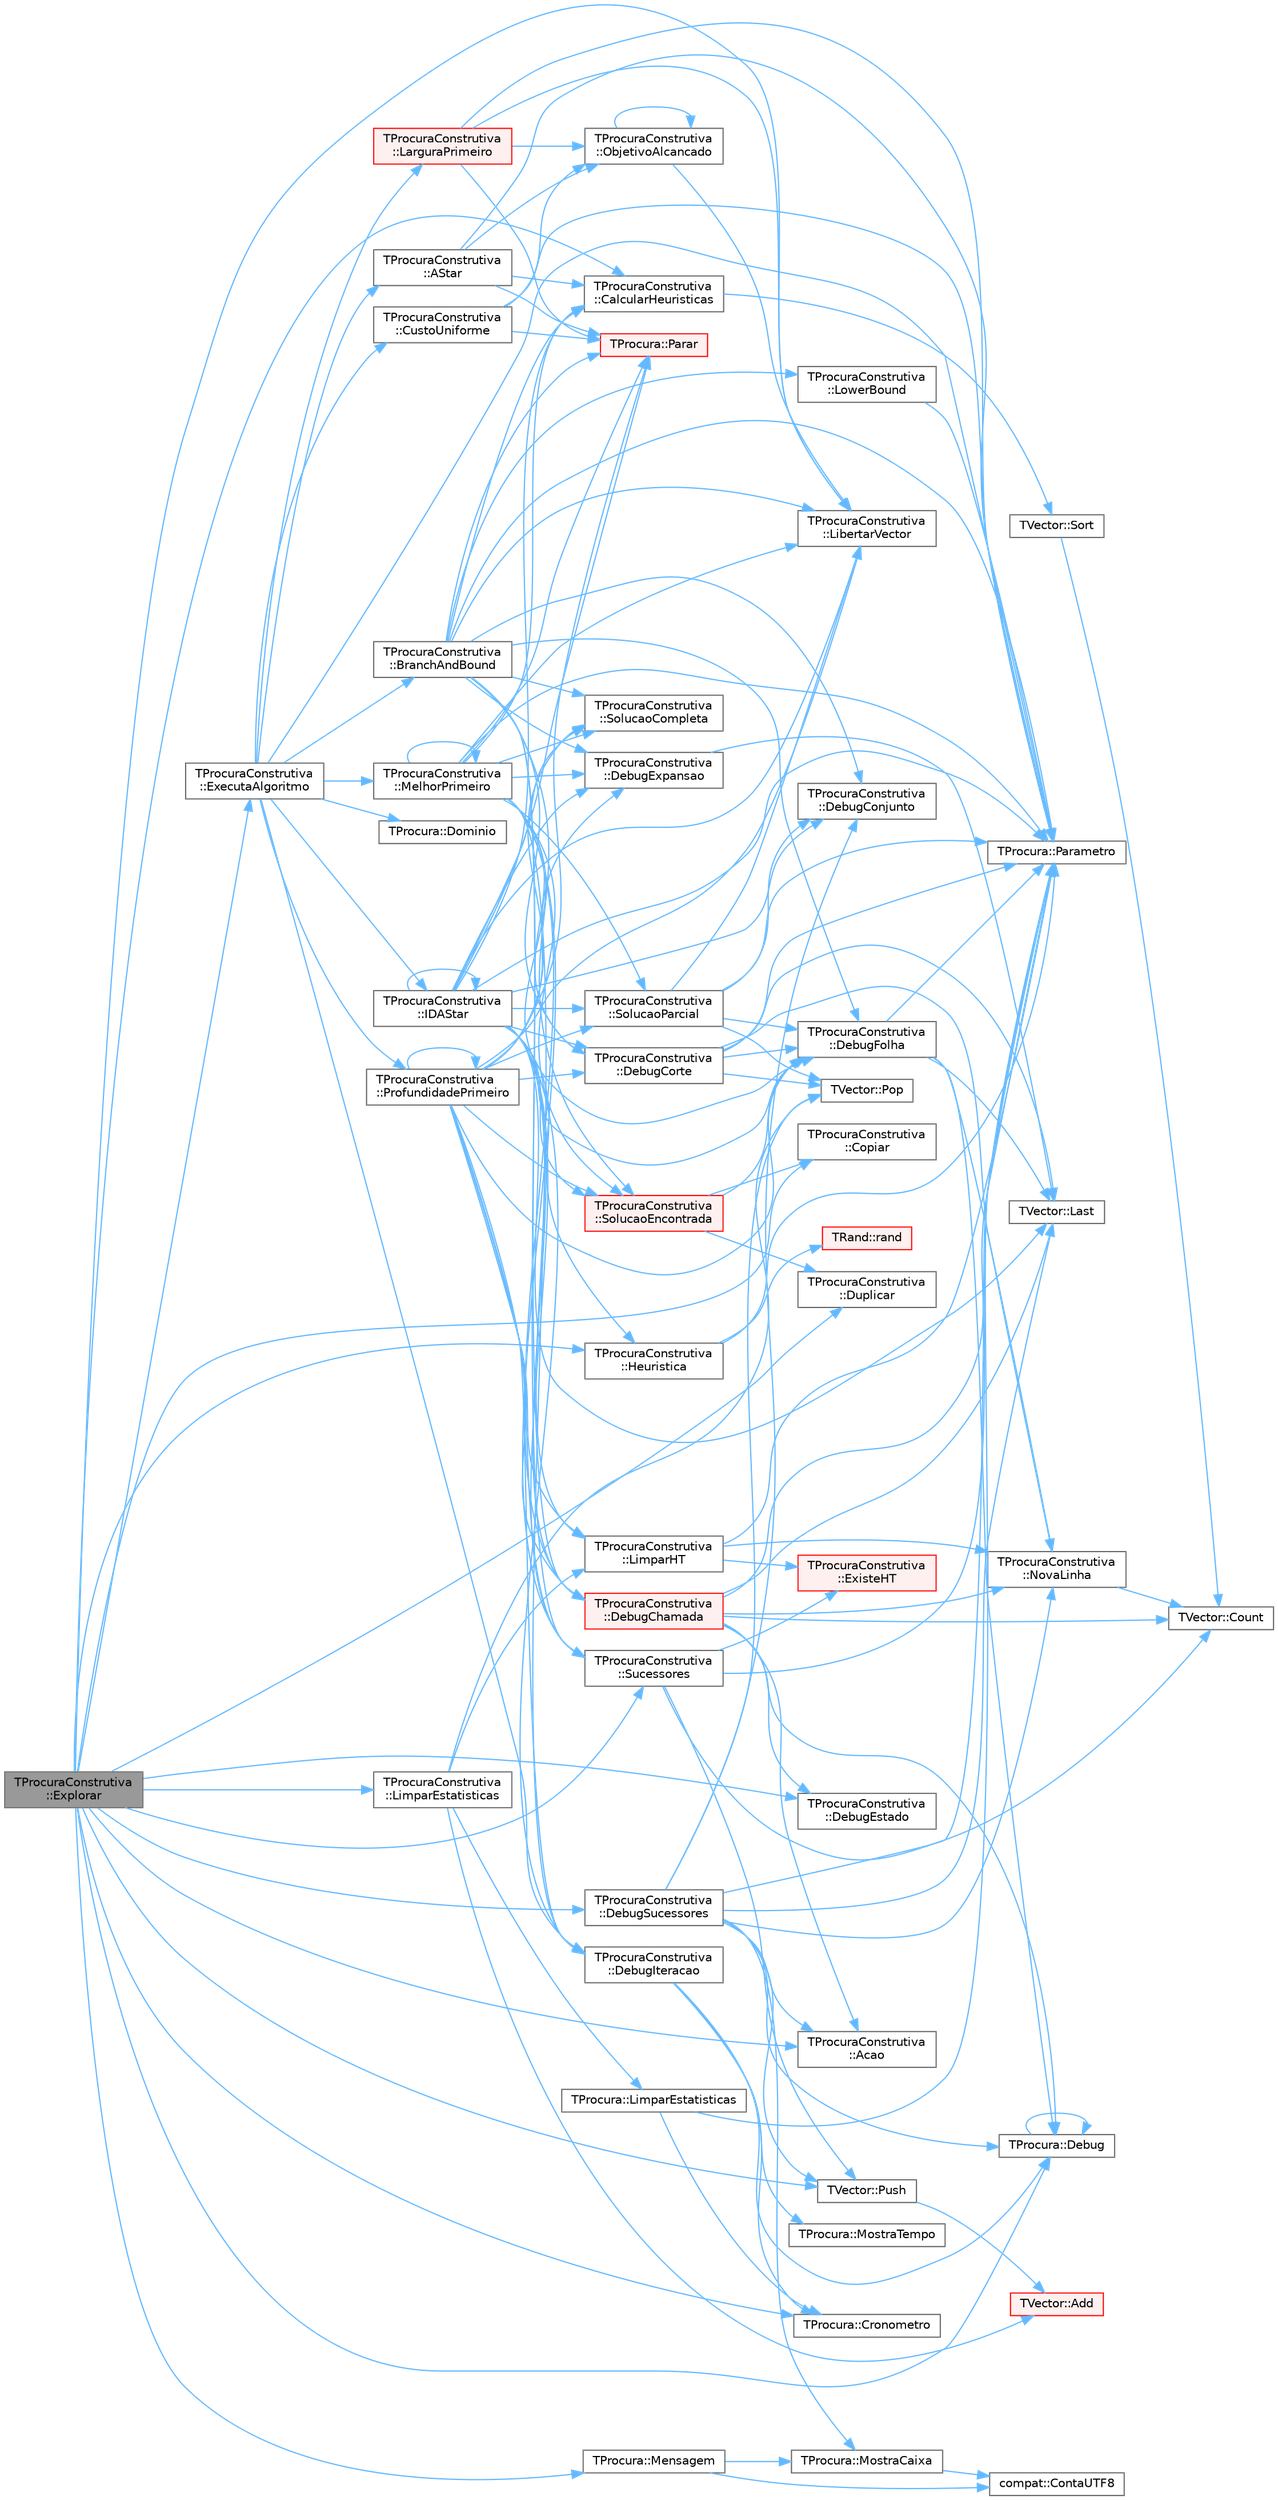 digraph "TProcuraConstrutiva::Explorar"
{
 // LATEX_PDF_SIZE
  bgcolor="transparent";
  edge [fontname=Helvetica,fontsize=10,labelfontname=Helvetica,labelfontsize=10];
  node [fontname=Helvetica,fontsize=10,shape=box,height=0.2,width=0.4];
  rankdir="LR";
  Node1 [id="Node000001",label="TProcuraConstrutiva\l::Explorar",height=0.2,width=0.4,color="gray40", fillcolor="grey60", style="filled", fontcolor="black",tooltip="definir para explorar manualmente os dados (não definido em TProcura, apenas em TProcuraConstrutiva)"];
  Node1 -> Node2 [id="edge1_Node000001_Node000002",color="steelblue1",style="solid",tooltip=" "];
  Node2 [id="Node000002",label="TProcuraConstrutiva\l::Acao",height=0.2,width=0.4,color="grey40", fillcolor="white", style="filled",URL="$group__RedefinicaoSugerida.html#gacbc6e34f3a403d26d806f37b5cd739f6",tooltip="Retorna a ação (movimento, passo, jogada, lance, etc.) que gerou o sucessor."];
  Node1 -> Node3 [id="edge2_Node000001_Node000003",color="steelblue1",style="solid",tooltip=" "];
  Node3 [id="Node000003",label="TProcuraConstrutiva\l::CalcularHeuristicas",height=0.2,width=0.4,color="grey40", fillcolor="white", style="filled",URL="$classTProcuraConstrutiva.html#a640e74c9b6cd340761db671438ad679e",tooltip=" "];
  Node3 -> Node4 [id="edge3_Node000003_Node000004",color="steelblue1",style="solid",tooltip=" "];
  Node4 [id="Node000004",label="TVector::Sort",height=0.2,width=0.4,color="grey40", fillcolor="white", style="filled",URL="$classTVector.html#a6006a477a6794ac80c97cc35c8925699",tooltip="Ordena todo o vetor, opcionalmente devolvendo índices ordenados."];
  Node4 -> Node5 [id="edge4_Node000004_Node000005",color="steelblue1",style="solid",tooltip=" "];
  Node5 [id="Node000005",label="TVector::Count",height=0.2,width=0.4,color="grey40", fillcolor="white", style="filled",URL="$classTVector.html#ac3c744d84543ca6e32859eb7dfccfeef",tooltip=" "];
  Node1 -> Node6 [id="edge5_Node000001_Node000006",color="steelblue1",style="solid",tooltip=" "];
  Node6 [id="Node000006",label="TProcuraConstrutiva\l::Copiar",height=0.2,width=0.4,color="grey40", fillcolor="white", style="filled",URL="$group__RedefinicaoMandatoria.html#ga92eb7af76e68a20fe542afb459e7d642",tooltip="Fica com uma cópia do objecto."];
  Node1 -> Node7 [id="edge6_Node000001_Node000007",color="steelblue1",style="solid",tooltip=" "];
  Node7 [id="Node000007",label="TProcura::Cronometro",height=0.2,width=0.4,color="grey40", fillcolor="white", style="filled",URL="$classTProcura.html#adb09aa964fe750da7a383318cd0f48a0",tooltip="retorna o tempo em segundos desde que o cronómetro foi inicializado"];
  Node1 -> Node8 [id="edge7_Node000001_Node000008",color="steelblue1",style="solid",tooltip=" "];
  Node8 [id="Node000008",label="TProcura::Debug",height=0.2,width=0.4,color="grey40", fillcolor="white", style="filled",URL="$classTProcura.html#a0c5676c1b54ab6bdc1045b98aeafe456",tooltip="Mostra o estado no ecrã, para debug."];
  Node8 -> Node8 [id="edge8_Node000008_Node000008",color="steelblue1",style="solid",tooltip=" "];
  Node1 -> Node9 [id="edge9_Node000001_Node000009",color="steelblue1",style="solid",tooltip=" "];
  Node9 [id="Node000009",label="TProcuraConstrutiva\l::DebugEstado",height=0.2,width=0.4,color="grey40", fillcolor="white", style="filled",URL="$classTProcuraConstrutiva.html#a087454e58b5b8a30b2825ce44b007ae4",tooltip=" "];
  Node1 -> Node10 [id="edge10_Node000001_Node000010",color="steelblue1",style="solid",tooltip=" "];
  Node10 [id="Node000010",label="TProcuraConstrutiva\l::DebugSucessores",height=0.2,width=0.4,color="grey40", fillcolor="white", style="filled",URL="$classTProcuraConstrutiva.html#a08aa14ddc895426b2ce3df4d763cbbd7",tooltip=" "];
  Node10 -> Node2 [id="edge11_Node000010_Node000002",color="steelblue1",style="solid",tooltip=" "];
  Node10 -> Node8 [id="edge12_Node000010_Node000008",color="steelblue1",style="solid",tooltip=" "];
  Node10 -> Node11 [id="edge13_Node000010_Node000011",color="steelblue1",style="solid",tooltip=" "];
  Node11 [id="Node000011",label="TProcuraConstrutiva\l::DebugConjunto",height=0.2,width=0.4,color="grey40", fillcolor="white", style="filled",URL="$classTProcuraConstrutiva.html#a2009fcf3fa13c00d5ef8c928ac850aaa",tooltip=" "];
  Node10 -> Node12 [id="edge14_Node000010_Node000012",color="steelblue1",style="solid",tooltip=" "];
  Node12 [id="Node000012",label="TVector::Last",height=0.2,width=0.4,color="grey40", fillcolor="white", style="filled",URL="$classTVector.html#aa304d639c79ef2842f9951846c6292e3",tooltip=" "];
  Node10 -> Node13 [id="edge15_Node000010_Node000013",color="steelblue1",style="solid",tooltip=" "];
  Node13 [id="Node000013",label="TProcura::MostraCaixa",height=0.2,width=0.4,color="grey40", fillcolor="white", style="filled",URL="$classTProcura.html#a3496857ee1a91785fbb6ad45f5e9ddea",tooltip=" "];
  Node13 -> Node14 [id="edge16_Node000013_Node000014",color="steelblue1",style="solid",tooltip=" "];
  Node14 [id="Node000014",label="compat::ContaUTF8",height=0.2,width=0.4,color="grey40", fillcolor="white", style="filled",URL="$namespacecompat.html#a2cc00022a29bc0fc08165228956a10f5",tooltip=" "];
  Node10 -> Node15 [id="edge17_Node000010_Node000015",color="steelblue1",style="solid",tooltip=" "];
  Node15 [id="Node000015",label="TProcuraConstrutiva\l::NovaLinha",height=0.2,width=0.4,color="grey40", fillcolor="white", style="filled",URL="$classTProcuraConstrutiva.html#a7426b2abb333f77ef5d00ae46d5f2d32",tooltip=" "];
  Node15 -> Node5 [id="edge18_Node000015_Node000005",color="steelblue1",style="solid",tooltip=" "];
  Node10 -> Node16 [id="edge19_Node000010_Node000016",color="steelblue1",style="solid",tooltip=" "];
  Node16 [id="Node000016",label="TProcura::Parametro",height=0.2,width=0.4,color="grey40", fillcolor="white", style="filled",URL="$classTProcura.html#a0e9e692f29af8a5d5279a8647c800437",tooltip=" "];
  Node10 -> Node17 [id="edge20_Node000010_Node000017",color="steelblue1",style="solid",tooltip=" "];
  Node17 [id="Node000017",label="TVector::Pop",height=0.2,width=0.4,color="grey40", fillcolor="white", style="filled",URL="$classTVector.html#a3249913626d54e46b07e168ce1f05d87",tooltip=" "];
  Node10 -> Node18 [id="edge21_Node000010_Node000018",color="steelblue1",style="solid",tooltip=" "];
  Node18 [id="Node000018",label="TVector::Push",height=0.2,width=0.4,color="grey40", fillcolor="white", style="filled",URL="$classTVector.html#afd25458f77157e6e8aa4ba0e6be3fb64",tooltip=" "];
  Node18 -> Node19 [id="edge22_Node000018_Node000019",color="steelblue1",style="solid",tooltip=" "];
  Node19 [id="Node000019",label="TVector::Add",height=0.2,width=0.4,color="red", fillcolor="#FFF0F0", style="filled",URL="$classTVector.html#aa28afdd47b27c5e004fc75b86d6f66a6",tooltip=" "];
  Node1 -> Node21 [id="edge23_Node000001_Node000021",color="steelblue1",style="solid",tooltip=" "];
  Node21 [id="Node000021",label="TProcuraConstrutiva\l::Duplicar",height=0.2,width=0.4,color="grey40", fillcolor="white", style="filled",URL="$group__RedefinicaoMandatoria.html#gaf7c2483f38d11825c220b7a8d538a623",tooltip="Cria um objecto que é uma cópia deste."];
  Node1 -> Node22 [id="edge24_Node000001_Node000022",color="steelblue1",style="solid",tooltip=" "];
  Node22 [id="Node000022",label="TProcuraConstrutiva\l::ExecutaAlgoritmo",height=0.2,width=0.4,color="grey40", fillcolor="white", style="filled",URL="$group__RedefinicaoOpcional.html#gae52871eb18c8ae656a2174acf43b3bb3",tooltip="Executa o algoritmo com os parametros atuais."];
  Node22 -> Node23 [id="edge25_Node000022_Node000023",color="steelblue1",style="solid",tooltip=" "];
  Node23 [id="Node000023",label="TProcuraConstrutiva\l::AStar",height=0.2,width=0.4,color="grey40", fillcolor="white", style="filled",URL="$group__ProcurasInformadas.html#ga37dd78e1a9a6742700728135f81964b4",tooltip="Executa a procura A*, algoritmo informado."];
  Node23 -> Node3 [id="edge26_Node000023_Node000003",color="steelblue1",style="solid",tooltip=" "];
  Node23 -> Node24 [id="edge27_Node000023_Node000024",color="steelblue1",style="solid",tooltip=" "];
  Node24 [id="Node000024",label="TProcuraConstrutiva\l::ObjetivoAlcancado",height=0.2,width=0.4,color="grey40", fillcolor="white", style="filled",URL="$classTProcuraConstrutiva.html#a8e7879e0ac12522e0eedf3d3d365e51c",tooltip=" "];
  Node24 -> Node25 [id="edge28_Node000024_Node000025",color="steelblue1",style="solid",tooltip=" "];
  Node25 [id="Node000025",label="TProcuraConstrutiva\l::LibertarVector",height=0.2,width=0.4,color="grey40", fillcolor="white", style="filled",URL="$classTProcuraConstrutiva.html#a976f17b2b53ce9ffc7d1795d291262df",tooltip=" "];
  Node24 -> Node24 [id="edge29_Node000024_Node000024",color="steelblue1",style="solid",tooltip=" "];
  Node23 -> Node16 [id="edge30_Node000023_Node000016",color="steelblue1",style="solid",tooltip=" "];
  Node23 -> Node26 [id="edge31_Node000023_Node000026",color="steelblue1",style="solid",tooltip=" "];
  Node26 [id="Node000026",label="TProcura::Parar",height=0.2,width=0.4,color="red", fillcolor="#FFF0F0", style="filled",URL="$classTProcura.html#a7952e187e1b0ae0ca52edab157223179",tooltip="Verifica se a procura deve ser interrompida."];
  Node22 -> Node29 [id="edge32_Node000022_Node000029",color="steelblue1",style="solid",tooltip=" "];
  Node29 [id="Node000029",label="TProcuraConstrutiva\l::BranchAndBound",height=0.2,width=0.4,color="grey40", fillcolor="white", style="filled",URL="$group__ProcurasInformadas.html#gafe804dbf6cabda9e627500c2d4f8aafd",tooltip="Executa o algoritmo Branch-and-Bound, um algoritmo informado."];
  Node29 -> Node3 [id="edge33_Node000029_Node000003",color="steelblue1",style="solid",tooltip=" "];
  Node29 -> Node30 [id="edge34_Node000029_Node000030",color="steelblue1",style="solid",tooltip=" "];
  Node30 [id="Node000030",label="TProcuraConstrutiva\l::DebugChamada",height=0.2,width=0.4,color="red", fillcolor="#FFF0F0", style="filled",URL="$classTProcuraConstrutiva.html#a50d5d518140c559770c9c02b90e88dfe",tooltip=" "];
  Node30 -> Node2 [id="edge35_Node000030_Node000002",color="steelblue1",style="solid",tooltip=" "];
  Node30 -> Node5 [id="edge36_Node000030_Node000005",color="steelblue1",style="solid",tooltip=" "];
  Node30 -> Node8 [id="edge37_Node000030_Node000008",color="steelblue1",style="solid",tooltip=" "];
  Node30 -> Node9 [id="edge38_Node000030_Node000009",color="steelblue1",style="solid",tooltip=" "];
  Node30 -> Node12 [id="edge39_Node000030_Node000012",color="steelblue1",style="solid",tooltip=" "];
  Node30 -> Node15 [id="edge40_Node000030_Node000015",color="steelblue1",style="solid",tooltip=" "];
  Node30 -> Node16 [id="edge41_Node000030_Node000016",color="steelblue1",style="solid",tooltip=" "];
  Node29 -> Node11 [id="edge42_Node000029_Node000011",color="steelblue1",style="solid",tooltip=" "];
  Node29 -> Node32 [id="edge43_Node000029_Node000032",color="steelblue1",style="solid",tooltip=" "];
  Node32 [id="Node000032",label="TProcuraConstrutiva\l::DebugCorte",height=0.2,width=0.4,color="grey40", fillcolor="white", style="filled",URL="$classTProcuraConstrutiva.html#a042ab47715ba45d53a86413415ea95fd",tooltip=" "];
  Node32 -> Node33 [id="edge44_Node000032_Node000033",color="steelblue1",style="solid",tooltip=" "];
  Node33 [id="Node000033",label="TProcuraConstrutiva\l::DebugFolha",height=0.2,width=0.4,color="grey40", fillcolor="white", style="filled",URL="$classTProcuraConstrutiva.html#a2916a3eba76527ca857dfddd67429dfd",tooltip=" "];
  Node33 -> Node8 [id="edge45_Node000033_Node000008",color="steelblue1",style="solid",tooltip=" "];
  Node33 -> Node12 [id="edge46_Node000033_Node000012",color="steelblue1",style="solid",tooltip=" "];
  Node33 -> Node15 [id="edge47_Node000033_Node000015",color="steelblue1",style="solid",tooltip=" "];
  Node33 -> Node16 [id="edge48_Node000033_Node000016",color="steelblue1",style="solid",tooltip=" "];
  Node32 -> Node12 [id="edge49_Node000032_Node000012",color="steelblue1",style="solid",tooltip=" "];
  Node32 -> Node15 [id="edge50_Node000032_Node000015",color="steelblue1",style="solid",tooltip=" "];
  Node32 -> Node16 [id="edge51_Node000032_Node000016",color="steelblue1",style="solid",tooltip=" "];
  Node32 -> Node17 [id="edge52_Node000032_Node000017",color="steelblue1",style="solid",tooltip=" "];
  Node29 -> Node34 [id="edge53_Node000029_Node000034",color="steelblue1",style="solid",tooltip=" "];
  Node34 [id="Node000034",label="TProcuraConstrutiva\l::DebugExpansao",height=0.2,width=0.4,color="grey40", fillcolor="white", style="filled",URL="$classTProcuraConstrutiva.html#aca28af2f2cc4d31b83f5f2b83c246f96",tooltip=" "];
  Node34 -> Node12 [id="edge54_Node000034_Node000012",color="steelblue1",style="solid",tooltip=" "];
  Node29 -> Node33 [id="edge55_Node000029_Node000033",color="steelblue1",style="solid",tooltip=" "];
  Node29 -> Node25 [id="edge56_Node000029_Node000025",color="steelblue1",style="solid",tooltip=" "];
  Node29 -> Node35 [id="edge57_Node000029_Node000035",color="steelblue1",style="solid",tooltip=" "];
  Node35 [id="Node000035",label="TProcuraConstrutiva\l::LowerBound",height=0.2,width=0.4,color="grey40", fillcolor="white", style="filled",URL="$classTProcuraConstrutiva.html#a5f021041a7dfe1b68890d9e5f5f0e6f4",tooltip=" "];
  Node35 -> Node16 [id="edge58_Node000035_Node000016",color="steelblue1",style="solid",tooltip=" "];
  Node29 -> Node16 [id="edge59_Node000029_Node000016",color="steelblue1",style="solid",tooltip=" "];
  Node29 -> Node26 [id="edge60_Node000029_Node000026",color="steelblue1",style="solid",tooltip=" "];
  Node29 -> Node36 [id="edge61_Node000029_Node000036",color="steelblue1",style="solid",tooltip=" "];
  Node36 [id="Node000036",label="TProcuraConstrutiva\l::SolucaoCompleta",height=0.2,width=0.4,color="grey40", fillcolor="white", style="filled",URL="$group__RedefinicaoMandatoria.html#ga1f3e2b667881c3e910ba372467645304",tooltip="Verifica se o estado actual é objectivo (é uma solução completa)"];
  Node29 -> Node37 [id="edge62_Node000029_Node000037",color="steelblue1",style="solid",tooltip=" "];
  Node37 [id="Node000037",label="TProcuraConstrutiva\l::SolucaoEncontrada",height=0.2,width=0.4,color="red", fillcolor="#FFF0F0", style="filled",URL="$classTProcuraConstrutiva.html#a2f648df694a20e7fcb688c9979f763fd",tooltip=" "];
  Node37 -> Node6 [id="edge63_Node000037_Node000006",color="steelblue1",style="solid",tooltip=" "];
  Node37 -> Node33 [id="edge64_Node000037_Node000033",color="steelblue1",style="solid",tooltip=" "];
  Node37 -> Node21 [id="edge65_Node000037_Node000021",color="steelblue1",style="solid",tooltip=" "];
  Node29 -> Node40 [id="edge66_Node000029_Node000040",color="steelblue1",style="solid",tooltip=" "];
  Node40 [id="Node000040",label="TProcuraConstrutiva\l::Sucessores",height=0.2,width=0.4,color="grey40", fillcolor="white", style="filled",URL="$group__RedefinicaoMandatoria.html#ga0a13570d2f5a21296e3c10c2780e170c",tooltip="Coloca em sucessores a lista de estados sucessores."];
  Node40 -> Node5 [id="edge67_Node000040_Node000005",color="steelblue1",style="solid",tooltip=" "];
  Node40 -> Node41 [id="edge68_Node000040_Node000041",color="steelblue1",style="solid",tooltip=" "];
  Node41 [id="Node000041",label="TProcuraConstrutiva\l::ExisteHT",height=0.2,width=0.4,color="red", fillcolor="#FFF0F0", style="filled",URL="$classTProcuraConstrutiva.html#ad7857beab462b4b09a37e70cc9c787ac",tooltip=" "];
  Node40 -> Node16 [id="edge69_Node000040_Node000016",color="steelblue1",style="solid",tooltip=" "];
  Node40 -> Node18 [id="edge70_Node000040_Node000018",color="steelblue1",style="solid",tooltip=" "];
  Node22 -> Node45 [id="edge71_Node000022_Node000045",color="steelblue1",style="solid",tooltip=" "];
  Node45 [id="Node000045",label="TProcuraConstrutiva\l::CustoUniforme",height=0.2,width=0.4,color="grey40", fillcolor="white", style="filled",URL="$group__ProcurasCegas.html#ga2343fafdecfd55b69c0ffb71e8f9426b",tooltip="Executa a procura por custo uniforme, algoritmo cego."];
  Node45 -> Node24 [id="edge72_Node000045_Node000024",color="steelblue1",style="solid",tooltip=" "];
  Node45 -> Node16 [id="edge73_Node000045_Node000016",color="steelblue1",style="solid",tooltip=" "];
  Node45 -> Node26 [id="edge74_Node000045_Node000026",color="steelblue1",style="solid",tooltip=" "];
  Node22 -> Node46 [id="edge75_Node000022_Node000046",color="steelblue1",style="solid",tooltip=" "];
  Node46 [id="Node000046",label="TProcuraConstrutiva\l::DebugIteracao",height=0.2,width=0.4,color="grey40", fillcolor="white", style="filled",URL="$classTProcuraConstrutiva.html#ad94d8a7e8f5ed88723951ed5feaf65cb",tooltip=" "];
  Node46 -> Node7 [id="edge76_Node000046_Node000007",color="steelblue1",style="solid",tooltip=" "];
  Node46 -> Node8 [id="edge77_Node000046_Node000008",color="steelblue1",style="solid",tooltip=" "];
  Node46 -> Node47 [id="edge78_Node000046_Node000047",color="steelblue1",style="solid",tooltip=" "];
  Node47 [id="Node000047",label="TProcura::MostraTempo",height=0.2,width=0.4,color="grey40", fillcolor="white", style="filled",URL="$classTProcura.html#a3bfb17b3b826cc2f593f950a227c3049",tooltip="Mostra tempo num formato humano."];
  Node22 -> Node48 [id="edge79_Node000022_Node000048",color="steelblue1",style="solid",tooltip=" "];
  Node48 [id="Node000048",label="TProcura::Dominio",height=0.2,width=0.4,color="grey40", fillcolor="white", style="filled",URL="$classTProcura.html#a12cd67e1b86ed4d6a6c47c652c0cd9bf",tooltip="Limita o domínio de um parâmetro inteiro."];
  Node22 -> Node49 [id="edge80_Node000022_Node000049",color="steelblue1",style="solid",tooltip=" "];
  Node49 [id="Node000049",label="TProcuraConstrutiva\l::IDAStar",height=0.2,width=0.4,color="grey40", fillcolor="white", style="filled",URL="$group__ProcurasInformadas.html#gae77f9608e7988052377d7025bee7c4e8",tooltip="Executa a procura IDA*, algoritmo informado."];
  Node49 -> Node3 [id="edge81_Node000049_Node000003",color="steelblue1",style="solid",tooltip=" "];
  Node49 -> Node30 [id="edge82_Node000049_Node000030",color="steelblue1",style="solid",tooltip=" "];
  Node49 -> Node11 [id="edge83_Node000049_Node000011",color="steelblue1",style="solid",tooltip=" "];
  Node49 -> Node32 [id="edge84_Node000049_Node000032",color="steelblue1",style="solid",tooltip=" "];
  Node49 -> Node34 [id="edge85_Node000049_Node000034",color="steelblue1",style="solid",tooltip=" "];
  Node49 -> Node33 [id="edge86_Node000049_Node000033",color="steelblue1",style="solid",tooltip=" "];
  Node49 -> Node46 [id="edge87_Node000049_Node000046",color="steelblue1",style="solid",tooltip=" "];
  Node49 -> Node50 [id="edge88_Node000049_Node000050",color="steelblue1",style="solid",tooltip=" "];
  Node50 [id="Node000050",label="TProcuraConstrutiva\l::Heuristica",height=0.2,width=0.4,color="grey40", fillcolor="white", style="filled",URL="$group__RedefinicaoSugerida.html#ga0e8bb1bd33683545dc4f8f6329548b40",tooltip="Função para calcular quanto falta para o final, o valor da heurística."];
  Node50 -> Node16 [id="edge89_Node000050_Node000016",color="steelblue1",style="solid",tooltip=" "];
  Node50 -> Node51 [id="edge90_Node000050_Node000051",color="steelblue1",style="solid",tooltip=" "];
  Node51 [id="Node000051",label="TRand::rand",height=0.2,width=0.4,color="red", fillcolor="#FFF0F0", style="filled",URL="$namespaceTRand.html#a8f8ec155d796c5586198ac75eb966d4f",tooltip="Retorna o próximo valor pseudo-aleatório."];
  Node49 -> Node49 [id="edge91_Node000049_Node000049",color="steelblue1",style="solid",tooltip=" "];
  Node49 -> Node12 [id="edge92_Node000049_Node000012",color="steelblue1",style="solid",tooltip=" "];
  Node49 -> Node25 [id="edge93_Node000049_Node000025",color="steelblue1",style="solid",tooltip=" "];
  Node49 -> Node53 [id="edge94_Node000049_Node000053",color="steelblue1",style="solid",tooltip=" "];
  Node53 [id="Node000053",label="TProcuraConstrutiva\l::LimparHT",height=0.2,width=0.4,color="grey40", fillcolor="white", style="filled",URL="$classTProcuraConstrutiva.html#a8b500987c88352d27a68200454cc3c8c",tooltip=" "];
  Node53 -> Node41 [id="edge95_Node000053_Node000041",color="steelblue1",style="solid",tooltip=" "];
  Node53 -> Node15 [id="edge96_Node000053_Node000015",color="steelblue1",style="solid",tooltip=" "];
  Node53 -> Node16 [id="edge97_Node000053_Node000016",color="steelblue1",style="solid",tooltip=" "];
  Node49 -> Node16 [id="edge98_Node000049_Node000016",color="steelblue1",style="solid",tooltip=" "];
  Node49 -> Node26 [id="edge99_Node000049_Node000026",color="steelblue1",style="solid",tooltip=" "];
  Node49 -> Node36 [id="edge100_Node000049_Node000036",color="steelblue1",style="solid",tooltip=" "];
  Node49 -> Node37 [id="edge101_Node000049_Node000037",color="steelblue1",style="solid",tooltip=" "];
  Node49 -> Node54 [id="edge102_Node000049_Node000054",color="steelblue1",style="solid",tooltip=" "];
  Node54 [id="Node000054",label="TProcuraConstrutiva\l::SolucaoParcial",height=0.2,width=0.4,color="grey40", fillcolor="white", style="filled",URL="$classTProcuraConstrutiva.html#a5be7bb118ed235c075dad8176e543f68",tooltip=" "];
  Node54 -> Node11 [id="edge103_Node000054_Node000011",color="steelblue1",style="solid",tooltip=" "];
  Node54 -> Node33 [id="edge104_Node000054_Node000033",color="steelblue1",style="solid",tooltip=" "];
  Node54 -> Node25 [id="edge105_Node000054_Node000025",color="steelblue1",style="solid",tooltip=" "];
  Node54 -> Node16 [id="edge106_Node000054_Node000016",color="steelblue1",style="solid",tooltip=" "];
  Node54 -> Node17 [id="edge107_Node000054_Node000017",color="steelblue1",style="solid",tooltip=" "];
  Node49 -> Node40 [id="edge108_Node000049_Node000040",color="steelblue1",style="solid",tooltip=" "];
  Node22 -> Node55 [id="edge109_Node000022_Node000055",color="steelblue1",style="solid",tooltip=" "];
  Node55 [id="Node000055",label="TProcuraConstrutiva\l::LarguraPrimeiro",height=0.2,width=0.4,color="red", fillcolor="#FFF0F0", style="filled",URL="$group__ProcurasCegas.html#gafe656922894d8a27b4cfb70128793af0",tooltip="Executa a procura em largura primeiro, algoritmo cego."];
  Node55 -> Node25 [id="edge110_Node000055_Node000025",color="steelblue1",style="solid",tooltip=" "];
  Node55 -> Node24 [id="edge111_Node000055_Node000024",color="steelblue1",style="solid",tooltip=" "];
  Node55 -> Node16 [id="edge112_Node000055_Node000016",color="steelblue1",style="solid",tooltip=" "];
  Node55 -> Node26 [id="edge113_Node000055_Node000026",color="steelblue1",style="solid",tooltip=" "];
  Node22 -> Node57 [id="edge114_Node000022_Node000057",color="steelblue1",style="solid",tooltip=" "];
  Node57 [id="Node000057",label="TProcuraConstrutiva\l::MelhorPrimeiro",height=0.2,width=0.4,color="grey40", fillcolor="white", style="filled",URL="$group__ProcurasInformadas.html#gaebb84182343041bc276e4ceceb4b13aa",tooltip="Executa a procura melhor primeiro, algoritmo informado."];
  Node57 -> Node3 [id="edge115_Node000057_Node000003",color="steelblue1",style="solid",tooltip=" "];
  Node57 -> Node30 [id="edge116_Node000057_Node000030",color="steelblue1",style="solid",tooltip=" "];
  Node57 -> Node32 [id="edge117_Node000057_Node000032",color="steelblue1",style="solid",tooltip=" "];
  Node57 -> Node34 [id="edge118_Node000057_Node000034",color="steelblue1",style="solid",tooltip=" "];
  Node57 -> Node33 [id="edge119_Node000057_Node000033",color="steelblue1",style="solid",tooltip=" "];
  Node57 -> Node46 [id="edge120_Node000057_Node000046",color="steelblue1",style="solid",tooltip=" "];
  Node57 -> Node25 [id="edge121_Node000057_Node000025",color="steelblue1",style="solid",tooltip=" "];
  Node57 -> Node57 [id="edge122_Node000057_Node000057",color="steelblue1",style="solid",tooltip=" "];
  Node57 -> Node16 [id="edge123_Node000057_Node000016",color="steelblue1",style="solid",tooltip=" "];
  Node57 -> Node26 [id="edge124_Node000057_Node000026",color="steelblue1",style="solid",tooltip=" "];
  Node57 -> Node36 [id="edge125_Node000057_Node000036",color="steelblue1",style="solid",tooltip=" "];
  Node57 -> Node37 [id="edge126_Node000057_Node000037",color="steelblue1",style="solid",tooltip=" "];
  Node57 -> Node54 [id="edge127_Node000057_Node000054",color="steelblue1",style="solid",tooltip=" "];
  Node57 -> Node40 [id="edge128_Node000057_Node000040",color="steelblue1",style="solid",tooltip=" "];
  Node22 -> Node16 [id="edge129_Node000022_Node000016",color="steelblue1",style="solid",tooltip=" "];
  Node22 -> Node58 [id="edge130_Node000022_Node000058",color="steelblue1",style="solid",tooltip=" "];
  Node58 [id="Node000058",label="TProcuraConstrutiva\l::ProfundidadePrimeiro",height=0.2,width=0.4,color="grey40", fillcolor="white", style="filled",URL="$group__ProcurasCegas.html#gaf00d9776f6b25d56138efb6725b86228",tooltip="Executa a procura em profundidade primeiro, algoritmo cego."];
  Node58 -> Node30 [id="edge131_Node000058_Node000030",color="steelblue1",style="solid",tooltip=" "];
  Node58 -> Node32 [id="edge132_Node000058_Node000032",color="steelblue1",style="solid",tooltip=" "];
  Node58 -> Node34 [id="edge133_Node000058_Node000034",color="steelblue1",style="solid",tooltip=" "];
  Node58 -> Node33 [id="edge134_Node000058_Node000033",color="steelblue1",style="solid",tooltip=" "];
  Node58 -> Node46 [id="edge135_Node000058_Node000046",color="steelblue1",style="solid",tooltip=" "];
  Node58 -> Node25 [id="edge136_Node000058_Node000025",color="steelblue1",style="solid",tooltip=" "];
  Node58 -> Node53 [id="edge137_Node000058_Node000053",color="steelblue1",style="solid",tooltip=" "];
  Node58 -> Node26 [id="edge138_Node000058_Node000026",color="steelblue1",style="solid",tooltip=" "];
  Node58 -> Node58 [id="edge139_Node000058_Node000058",color="steelblue1",style="solid",tooltip=" "];
  Node58 -> Node36 [id="edge140_Node000058_Node000036",color="steelblue1",style="solid",tooltip=" "];
  Node58 -> Node37 [id="edge141_Node000058_Node000037",color="steelblue1",style="solid",tooltip=" "];
  Node58 -> Node54 [id="edge142_Node000058_Node000054",color="steelblue1",style="solid",tooltip=" "];
  Node58 -> Node40 [id="edge143_Node000058_Node000040",color="steelblue1",style="solid",tooltip=" "];
  Node1 -> Node50 [id="edge144_Node000001_Node000050",color="steelblue1",style="solid",tooltip=" "];
  Node1 -> Node25 [id="edge145_Node000001_Node000025",color="steelblue1",style="solid",tooltip=" "];
  Node1 -> Node59 [id="edge146_Node000001_Node000059",color="steelblue1",style="solid",tooltip=" "];
  Node59 [id="Node000059",label="TProcuraConstrutiva\l::LimparEstatisticas",height=0.2,width=0.4,color="grey40", fillcolor="white", style="filled",URL="$classTProcuraConstrutiva.html#adaefadabea2eb225ed28c3927feb6828",tooltip="Chapar antes da execução do algoritmo. Limpa valores estatísticos, e fixa o instante limite de tempo ..."];
  Node59 -> Node19 [id="edge147_Node000059_Node000019",color="steelblue1",style="solid",tooltip=" "];
  Node59 -> Node60 [id="edge148_Node000059_Node000060",color="steelblue1",style="solid",tooltip=" "];
  Node60 [id="Node000060",label="TProcura::LimparEstatisticas",height=0.2,width=0.4,color="grey40", fillcolor="white", style="filled",URL="$classTProcura.html#ae82e7be02923531e7ead26b1b25cec0f",tooltip="Chapar antes da execução do algoritmo. Limpa valores estatísticos, e fixa o instante limite de tempo ..."];
  Node60 -> Node7 [id="edge149_Node000060_Node000007",color="steelblue1",style="solid",tooltip=" "];
  Node60 -> Node16 [id="edge150_Node000060_Node000016",color="steelblue1",style="solid",tooltip=" "];
  Node59 -> Node53 [id="edge151_Node000059_Node000053",color="steelblue1",style="solid",tooltip=" "];
  Node59 -> Node17 [id="edge152_Node000059_Node000017",color="steelblue1",style="solid",tooltip=" "];
  Node1 -> Node61 [id="edge153_Node000001_Node000061",color="steelblue1",style="solid",tooltip=" "];
  Node61 [id="Node000061",label="TProcura::Mensagem",height=0.2,width=0.4,color="grey40", fillcolor="white", style="filled",URL="$classTProcura.html#a8367fcda807ebad51f2475eba9adf3a3",tooltip=" "];
  Node61 -> Node14 [id="edge154_Node000061_Node000014",color="steelblue1",style="solid",tooltip=" "];
  Node61 -> Node13 [id="edge155_Node000061_Node000013",color="steelblue1",style="solid",tooltip=" "];
  Node1 -> Node18 [id="edge156_Node000001_Node000018",color="steelblue1",style="solid",tooltip=" "];
  Node1 -> Node40 [id="edge157_Node000001_Node000040",color="steelblue1",style="solid",tooltip=" "];
}
